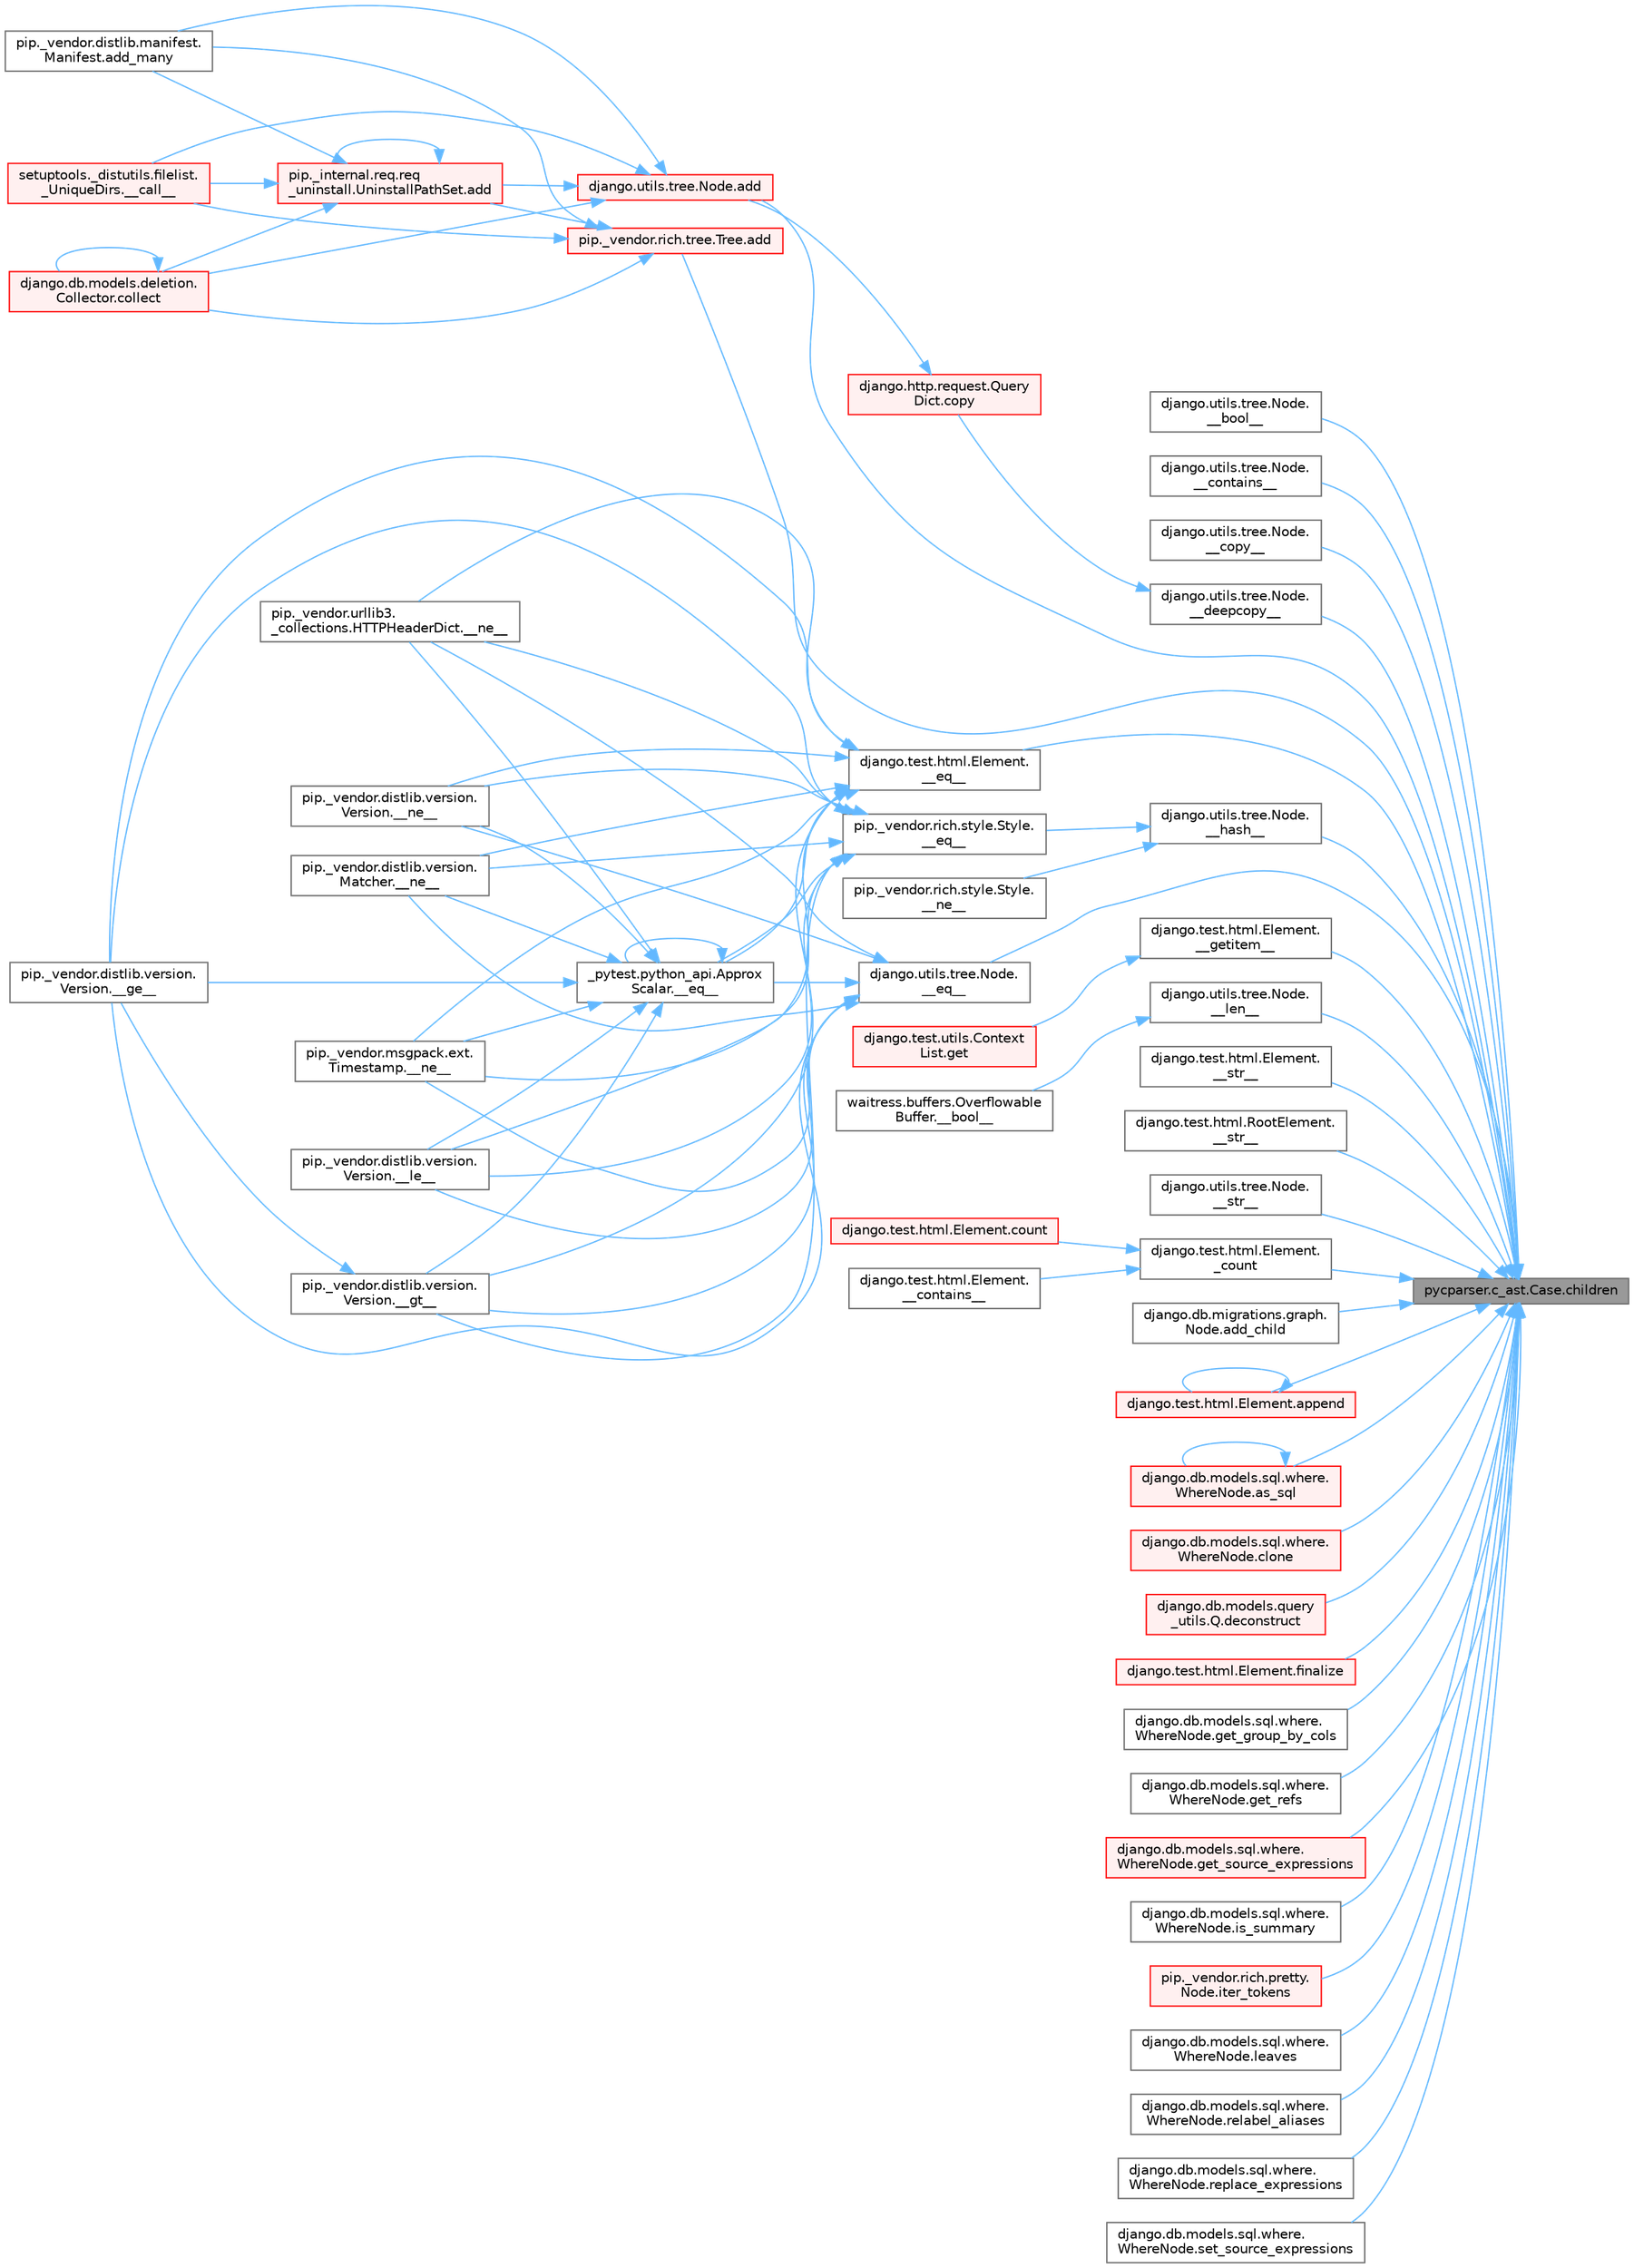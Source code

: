 digraph "pycparser.c_ast.Case.children"
{
 // LATEX_PDF_SIZE
  bgcolor="transparent";
  edge [fontname=Helvetica,fontsize=10,labelfontname=Helvetica,labelfontsize=10];
  node [fontname=Helvetica,fontsize=10,shape=box,height=0.2,width=0.4];
  rankdir="RL";
  Node1 [id="Node000001",label="pycparser.c_ast.Case.children",height=0.2,width=0.4,color="gray40", fillcolor="grey60", style="filled", fontcolor="black",tooltip=" "];
  Node1 -> Node2 [id="edge1_Node000001_Node000002",dir="back",color="steelblue1",style="solid",tooltip=" "];
  Node2 [id="Node000002",label="django.utils.tree.Node.\l__bool__",height=0.2,width=0.4,color="grey40", fillcolor="white", style="filled",URL="$classdjango_1_1utils_1_1tree_1_1_node.html#a70a56e9492f929d850eebc44de75e25c",tooltip=" "];
  Node1 -> Node3 [id="edge2_Node000001_Node000003",dir="back",color="steelblue1",style="solid",tooltip=" "];
  Node3 [id="Node000003",label="django.utils.tree.Node.\l__contains__",height=0.2,width=0.4,color="grey40", fillcolor="white", style="filled",URL="$classdjango_1_1utils_1_1tree_1_1_node.html#ab55c47b46f14e5fde108b1c3cf95d93a",tooltip=" "];
  Node1 -> Node4 [id="edge3_Node000001_Node000004",dir="back",color="steelblue1",style="solid",tooltip=" "];
  Node4 [id="Node000004",label="django.utils.tree.Node.\l__copy__",height=0.2,width=0.4,color="grey40", fillcolor="white", style="filled",URL="$classdjango_1_1utils_1_1tree_1_1_node.html#abae878f6b4500b8b241c23d8fac46e63",tooltip=" "];
  Node1 -> Node5 [id="edge4_Node000001_Node000005",dir="back",color="steelblue1",style="solid",tooltip=" "];
  Node5 [id="Node000005",label="django.utils.tree.Node.\l__deepcopy__",height=0.2,width=0.4,color="grey40", fillcolor="white", style="filled",URL="$classdjango_1_1utils_1_1tree_1_1_node.html#a38840c46ded3963808edbeec90765d6b",tooltip=" "];
  Node5 -> Node6 [id="edge5_Node000005_Node000006",dir="back",color="steelblue1",style="solid",tooltip=" "];
  Node6 [id="Node000006",label="django.http.request.Query\lDict.copy",height=0.2,width=0.4,color="red", fillcolor="#FFF0F0", style="filled",URL="$classdjango_1_1http_1_1request_1_1_query_dict.html#ada9e4956e62868c5587b9ffde7b358b5",tooltip=" "];
  Node6 -> Node167 [id="edge6_Node000006_Node000167",dir="back",color="steelblue1",style="solid",tooltip=" "];
  Node167 [id="Node000167",label="django.utils.tree.Node.add",height=0.2,width=0.4,color="red", fillcolor="#FFF0F0", style="filled",URL="$classdjango_1_1utils_1_1tree_1_1_node.html#a2c883d105b5c9cfd32bff72c7469f18c",tooltip=" "];
  Node167 -> Node168 [id="edge7_Node000167_Node000168",dir="back",color="steelblue1",style="solid",tooltip=" "];
  Node168 [id="Node000168",label="setuptools._distutils.filelist.\l_UniqueDirs.__call__",height=0.2,width=0.4,color="red", fillcolor="#FFF0F0", style="filled",URL="$classsetuptools_1_1__distutils_1_1filelist_1_1___unique_dirs.html#ae93f93be227a359a5acb33f43588be38",tooltip=" "];
  Node167 -> Node169 [id="edge8_Node000167_Node000169",dir="back",color="steelblue1",style="solid",tooltip=" "];
  Node169 [id="Node000169",label="pip._internal.req.req\l_uninstall.UninstallPathSet.add",height=0.2,width=0.4,color="red", fillcolor="#FFF0F0", style="filled",URL="$classpip_1_1__internal_1_1req_1_1req__uninstall_1_1_uninstall_path_set.html#ad34a919f45b9c89e6b0d59ec0d24ba4c",tooltip=" "];
  Node169 -> Node168 [id="edge9_Node000169_Node000168",dir="back",color="steelblue1",style="solid",tooltip=" "];
  Node169 -> Node169 [id="edge10_Node000169_Node000169",dir="back",color="steelblue1",style="solid",tooltip=" "];
  Node169 -> Node170 [id="edge11_Node000169_Node000170",dir="back",color="steelblue1",style="solid",tooltip=" "];
  Node170 [id="Node000170",label="pip._vendor.distlib.manifest.\lManifest.add_many",height=0.2,width=0.4,color="grey40", fillcolor="white", style="filled",URL="$classpip_1_1__vendor_1_1distlib_1_1manifest_1_1_manifest.html#aedd3a1430fdbbc656b0c203b798ad944",tooltip=" "];
  Node169 -> Node172 [id="edge12_Node000169_Node000172",dir="back",color="steelblue1",style="solid",tooltip=" "];
  Node172 [id="Node000172",label="django.db.models.deletion.\lCollector.collect",height=0.2,width=0.4,color="red", fillcolor="#FFF0F0", style="filled",URL="$classdjango_1_1db_1_1models_1_1deletion_1_1_collector.html#ae6d2a061dcb129755a51ced6ab45edad",tooltip=" "];
  Node172 -> Node172 [id="edge13_Node000172_Node000172",dir="back",color="steelblue1",style="solid",tooltip=" "];
  Node167 -> Node170 [id="edge14_Node000167_Node000170",dir="back",color="steelblue1",style="solid",tooltip=" "];
  Node167 -> Node172 [id="edge15_Node000167_Node000172",dir="back",color="steelblue1",style="solid",tooltip=" "];
  Node1 -> Node961 [id="edge16_Node000001_Node000961",dir="back",color="steelblue1",style="solid",tooltip=" "];
  Node961 [id="Node000961",label="django.test.html.Element.\l__eq__",height=0.2,width=0.4,color="grey40", fillcolor="white", style="filled",URL="$classdjango_1_1test_1_1html_1_1_element.html#a287e83f2ae4a6f13b9e00d7b70ee5d47",tooltip=" "];
  Node961 -> Node81 [id="edge17_Node000961_Node000081",dir="back",color="steelblue1",style="solid",tooltip=" "];
  Node81 [id="Node000081",label="_pytest.python_api.Approx\lScalar.__eq__",height=0.2,width=0.4,color="grey40", fillcolor="white", style="filled",URL="$class__pytest_1_1python__api_1_1_approx_scalar.html#af4601ee4ca7409927f88c83ebfc3d923",tooltip=" "];
  Node81 -> Node81 [id="edge18_Node000081_Node000081",dir="back",color="steelblue1",style="solid",tooltip=" "];
  Node81 -> Node82 [id="edge19_Node000081_Node000082",dir="back",color="steelblue1",style="solid",tooltip=" "];
  Node82 [id="Node000082",label="pip._vendor.distlib.version.\lVersion.__ge__",height=0.2,width=0.4,color="grey40", fillcolor="white", style="filled",URL="$classpip_1_1__vendor_1_1distlib_1_1version_1_1_version.html#aa6b7b889cebc687ddb5ed9040d01b1ec",tooltip=" "];
  Node81 -> Node83 [id="edge20_Node000081_Node000083",dir="back",color="steelblue1",style="solid",tooltip=" "];
  Node83 [id="Node000083",label="pip._vendor.distlib.version.\lVersion.__gt__",height=0.2,width=0.4,color="grey40", fillcolor="white", style="filled",URL="$classpip_1_1__vendor_1_1distlib_1_1version_1_1_version.html#a51cf0c8da1bb6829173ff6861b10cb5f",tooltip=" "];
  Node83 -> Node82 [id="edge21_Node000083_Node000082",dir="back",color="steelblue1",style="solid",tooltip=" "];
  Node81 -> Node84 [id="edge22_Node000081_Node000084",dir="back",color="steelblue1",style="solid",tooltip=" "];
  Node84 [id="Node000084",label="pip._vendor.distlib.version.\lVersion.__le__",height=0.2,width=0.4,color="grey40", fillcolor="white", style="filled",URL="$classpip_1_1__vendor_1_1distlib_1_1version_1_1_version.html#ae5e2c5d9b76377e286fcf92a382cbb8b",tooltip=" "];
  Node81 -> Node85 [id="edge23_Node000081_Node000085",dir="back",color="steelblue1",style="solid",tooltip=" "];
  Node85 [id="Node000085",label="pip._vendor.distlib.version.\lMatcher.__ne__",height=0.2,width=0.4,color="grey40", fillcolor="white", style="filled",URL="$classpip_1_1__vendor_1_1distlib_1_1version_1_1_matcher.html#a24f8f8a4686bff3018fee5d22f4e02f1",tooltip=" "];
  Node81 -> Node86 [id="edge24_Node000081_Node000086",dir="back",color="steelblue1",style="solid",tooltip=" "];
  Node86 [id="Node000086",label="pip._vendor.distlib.version.\lVersion.__ne__",height=0.2,width=0.4,color="grey40", fillcolor="white", style="filled",URL="$classpip_1_1__vendor_1_1distlib_1_1version_1_1_version.html#aea3cdf6db007318ab1a2e8d144e2a4a1",tooltip=" "];
  Node81 -> Node87 [id="edge25_Node000081_Node000087",dir="back",color="steelblue1",style="solid",tooltip=" "];
  Node87 [id="Node000087",label="pip._vendor.msgpack.ext.\lTimestamp.__ne__",height=0.2,width=0.4,color="grey40", fillcolor="white", style="filled",URL="$classpip_1_1__vendor_1_1msgpack_1_1ext_1_1_timestamp.html#ac38b8cada8075f7a1133b06bc99b2317",tooltip=" "];
  Node81 -> Node88 [id="edge26_Node000081_Node000088",dir="back",color="steelblue1",style="solid",tooltip=" "];
  Node88 [id="Node000088",label="pip._vendor.urllib3.\l_collections.HTTPHeaderDict.__ne__",height=0.2,width=0.4,color="grey40", fillcolor="white", style="filled",URL="$classpip_1_1__vendor_1_1urllib3_1_1__collections_1_1_h_t_t_p_header_dict.html#aa7766a9499d33160a1258e140e35a806",tooltip=" "];
  Node961 -> Node82 [id="edge27_Node000961_Node000082",dir="back",color="steelblue1",style="solid",tooltip=" "];
  Node961 -> Node83 [id="edge28_Node000961_Node000083",dir="back",color="steelblue1",style="solid",tooltip=" "];
  Node961 -> Node84 [id="edge29_Node000961_Node000084",dir="back",color="steelblue1",style="solid",tooltip=" "];
  Node961 -> Node85 [id="edge30_Node000961_Node000085",dir="back",color="steelblue1",style="solid",tooltip=" "];
  Node961 -> Node86 [id="edge31_Node000961_Node000086",dir="back",color="steelblue1",style="solid",tooltip=" "];
  Node961 -> Node87 [id="edge32_Node000961_Node000087",dir="back",color="steelblue1",style="solid",tooltip=" "];
  Node961 -> Node88 [id="edge33_Node000961_Node000088",dir="back",color="steelblue1",style="solid",tooltip=" "];
  Node1 -> Node1190 [id="edge34_Node000001_Node001190",dir="back",color="steelblue1",style="solid",tooltip=" "];
  Node1190 [id="Node001190",label="django.utils.tree.Node.\l__eq__",height=0.2,width=0.4,color="grey40", fillcolor="white", style="filled",URL="$classdjango_1_1utils_1_1tree_1_1_node.html#a0004316d098c61c046aef21dece2cce8",tooltip=" "];
  Node1190 -> Node81 [id="edge35_Node001190_Node000081",dir="back",color="steelblue1",style="solid",tooltip=" "];
  Node1190 -> Node82 [id="edge36_Node001190_Node000082",dir="back",color="steelblue1",style="solid",tooltip=" "];
  Node1190 -> Node83 [id="edge37_Node001190_Node000083",dir="back",color="steelblue1",style="solid",tooltip=" "];
  Node1190 -> Node84 [id="edge38_Node001190_Node000084",dir="back",color="steelblue1",style="solid",tooltip=" "];
  Node1190 -> Node85 [id="edge39_Node001190_Node000085",dir="back",color="steelblue1",style="solid",tooltip=" "];
  Node1190 -> Node86 [id="edge40_Node001190_Node000086",dir="back",color="steelblue1",style="solid",tooltip=" "];
  Node1190 -> Node87 [id="edge41_Node001190_Node000087",dir="back",color="steelblue1",style="solid",tooltip=" "];
  Node1190 -> Node88 [id="edge42_Node001190_Node000088",dir="back",color="steelblue1",style="solid",tooltip=" "];
  Node1 -> Node1191 [id="edge43_Node000001_Node001191",dir="back",color="steelblue1",style="solid",tooltip=" "];
  Node1191 [id="Node001191",label="django.test.html.Element.\l__getitem__",height=0.2,width=0.4,color="grey40", fillcolor="white", style="filled",URL="$classdjango_1_1test_1_1html_1_1_element.html#a50df5974a8fa0b0bdc93fdbeb2db7a49",tooltip=" "];
  Node1191 -> Node18 [id="edge44_Node001191_Node000018",dir="back",color="steelblue1",style="solid",tooltip=" "];
  Node18 [id="Node000018",label="django.test.utils.Context\lList.get",height=0.2,width=0.4,color="red", fillcolor="#FFF0F0", style="filled",URL="$classdjango_1_1test_1_1utils_1_1_context_list.html#a1797663a8ac92f44dcb9ad281a896842",tooltip=" "];
  Node1 -> Node1192 [id="edge45_Node000001_Node001192",dir="back",color="steelblue1",style="solid",tooltip=" "];
  Node1192 [id="Node001192",label="django.utils.tree.Node.\l__hash__",height=0.2,width=0.4,color="grey40", fillcolor="white", style="filled",URL="$classdjango_1_1utils_1_1tree_1_1_node.html#ad90478bdeb4e4284385a20cb629f5b9c",tooltip=" "];
  Node1192 -> Node91 [id="edge46_Node001192_Node000091",dir="back",color="steelblue1",style="solid",tooltip=" "];
  Node91 [id="Node000091",label="pip._vendor.rich.style.Style.\l__eq__",height=0.2,width=0.4,color="grey40", fillcolor="white", style="filled",URL="$classpip_1_1__vendor_1_1rich_1_1style_1_1_style.html#aa1040cd22d3171dc8ac3f0ce31653284",tooltip=" "];
  Node91 -> Node81 [id="edge47_Node000091_Node000081",dir="back",color="steelblue1",style="solid",tooltip=" "];
  Node91 -> Node82 [id="edge48_Node000091_Node000082",dir="back",color="steelblue1",style="solid",tooltip=" "];
  Node91 -> Node83 [id="edge49_Node000091_Node000083",dir="back",color="steelblue1",style="solid",tooltip=" "];
  Node91 -> Node84 [id="edge50_Node000091_Node000084",dir="back",color="steelblue1",style="solid",tooltip=" "];
  Node91 -> Node85 [id="edge51_Node000091_Node000085",dir="back",color="steelblue1",style="solid",tooltip=" "];
  Node91 -> Node86 [id="edge52_Node000091_Node000086",dir="back",color="steelblue1",style="solid",tooltip=" "];
  Node91 -> Node87 [id="edge53_Node000091_Node000087",dir="back",color="steelblue1",style="solid",tooltip=" "];
  Node91 -> Node88 [id="edge54_Node000091_Node000088",dir="back",color="steelblue1",style="solid",tooltip=" "];
  Node1192 -> Node92 [id="edge55_Node001192_Node000092",dir="back",color="steelblue1",style="solid",tooltip=" "];
  Node92 [id="Node000092",label="pip._vendor.rich.style.Style.\l__ne__",height=0.2,width=0.4,color="grey40", fillcolor="white", style="filled",URL="$classpip_1_1__vendor_1_1rich_1_1style_1_1_style.html#a97595d869459e2d619505c87c0b9fe81",tooltip=" "];
  Node1 -> Node1193 [id="edge56_Node000001_Node001193",dir="back",color="steelblue1",style="solid",tooltip=" "];
  Node1193 [id="Node001193",label="django.utils.tree.Node.\l__len__",height=0.2,width=0.4,color="grey40", fillcolor="white", style="filled",URL="$classdjango_1_1utils_1_1tree_1_1_node.html#adfb069350f968cc822337df8dd3972cd",tooltip=" "];
  Node1193 -> Node119 [id="edge57_Node001193_Node000119",dir="back",color="steelblue1",style="solid",tooltip=" "];
  Node119 [id="Node000119",label="waitress.buffers.Overflowable\lBuffer.__bool__",height=0.2,width=0.4,color="grey40", fillcolor="white", style="filled",URL="$classwaitress_1_1buffers_1_1_overflowable_buffer.html#afb6d9eccdeea0e50b91f9281878e017a",tooltip=" "];
  Node1 -> Node1017 [id="edge58_Node000001_Node001017",dir="back",color="steelblue1",style="solid",tooltip=" "];
  Node1017 [id="Node001017",label="django.test.html.Element.\l__str__",height=0.2,width=0.4,color="grey40", fillcolor="white", style="filled",URL="$classdjango_1_1test_1_1html_1_1_element.html#a64d65b77132b5ae721ff0862e0440d38",tooltip=" "];
  Node1 -> Node1194 [id="edge59_Node000001_Node001194",dir="back",color="steelblue1",style="solid",tooltip=" "];
  Node1194 [id="Node001194",label="django.test.html.RootElement.\l__str__",height=0.2,width=0.4,color="grey40", fillcolor="white", style="filled",URL="$classdjango_1_1test_1_1html_1_1_root_element.html#a0a23f27acaaafe4eec2628245fbfd399",tooltip=" "];
  Node1 -> Node1195 [id="edge60_Node000001_Node001195",dir="back",color="steelblue1",style="solid",tooltip=" "];
  Node1195 [id="Node001195",label="django.utils.tree.Node.\l__str__",height=0.2,width=0.4,color="grey40", fillcolor="white", style="filled",URL="$classdjango_1_1utils_1_1tree_1_1_node.html#af5edff9bf0b3238652c57425e2eda469",tooltip=" "];
  Node1 -> Node1196 [id="edge61_Node000001_Node001196",dir="back",color="steelblue1",style="solid",tooltip=" "];
  Node1196 [id="Node001196",label="django.test.html.Element.\l_count",height=0.2,width=0.4,color="grey40", fillcolor="white", style="filled",URL="$classdjango_1_1test_1_1html_1_1_element.html#a41931b250e40c64a492d92a08ecda738",tooltip=" "];
  Node1196 -> Node1197 [id="edge62_Node001196_Node001197",dir="back",color="steelblue1",style="solid",tooltip=" "];
  Node1197 [id="Node001197",label="django.test.html.Element.\l__contains__",height=0.2,width=0.4,color="grey40", fillcolor="white", style="filled",URL="$classdjango_1_1test_1_1html_1_1_element.html#a227aa6f6e0a822f619c2187f566e9e01",tooltip=" "];
  Node1196 -> Node1198 [id="edge63_Node001196_Node001198",dir="back",color="steelblue1",style="solid",tooltip=" "];
  Node1198 [id="Node001198",label="django.test.html.Element.count",height=0.2,width=0.4,color="red", fillcolor="#FFF0F0", style="filled",URL="$classdjango_1_1test_1_1html_1_1_element.html#a4ec3c5c3429fb44a2715de6f0fab7864",tooltip=" "];
  Node1 -> Node167 [id="edge64_Node000001_Node000167",dir="back",color="steelblue1",style="solid",tooltip=" "];
  Node1 -> Node1212 [id="edge65_Node000001_Node001212",dir="back",color="steelblue1",style="solid",tooltip=" "];
  Node1212 [id="Node001212",label="pip._vendor.rich.tree.Tree.add",height=0.2,width=0.4,color="red", fillcolor="#FFF0F0", style="filled",URL="$classpip_1_1__vendor_1_1rich_1_1tree_1_1_tree.html#a0ce550864757b1ee2756237b6e754aae",tooltip=" "];
  Node1212 -> Node168 [id="edge66_Node001212_Node000168",dir="back",color="steelblue1",style="solid",tooltip=" "];
  Node1212 -> Node169 [id="edge67_Node001212_Node000169",dir="back",color="steelblue1",style="solid",tooltip=" "];
  Node1212 -> Node170 [id="edge68_Node001212_Node000170",dir="back",color="steelblue1",style="solid",tooltip=" "];
  Node1212 -> Node172 [id="edge69_Node001212_Node000172",dir="back",color="steelblue1",style="solid",tooltip=" "];
  Node1 -> Node1213 [id="edge70_Node000001_Node001213",dir="back",color="steelblue1",style="solid",tooltip=" "];
  Node1213 [id="Node001213",label="django.db.migrations.graph.\lNode.add_child",height=0.2,width=0.4,color="grey40", fillcolor="white", style="filled",URL="$classdjango_1_1db_1_1migrations_1_1graph_1_1_node.html#ab19fb2c4c58dbfa6d5223c59d5cad529",tooltip=" "];
  Node1 -> Node1214 [id="edge71_Node000001_Node001214",dir="back",color="steelblue1",style="solid",tooltip=" "];
  Node1214 [id="Node001214",label="django.test.html.Element.append",height=0.2,width=0.4,color="red", fillcolor="#FFF0F0", style="filled",URL="$classdjango_1_1test_1_1html_1_1_element.html#a777b8a687c36ca1eae49eabec1963e0c",tooltip=" "];
  Node1214 -> Node1214 [id="edge72_Node001214_Node001214",dir="back",color="steelblue1",style="solid",tooltip=" "];
  Node1 -> Node1215 [id="edge73_Node000001_Node001215",dir="back",color="steelblue1",style="solid",tooltip=" "];
  Node1215 [id="Node001215",label="django.db.models.sql.where.\lWhereNode.as_sql",height=0.2,width=0.4,color="red", fillcolor="#FFF0F0", style="filled",URL="$classdjango_1_1db_1_1models_1_1sql_1_1where_1_1_where_node.html#aea3cf4a913c71f0c181e6e81b819b590",tooltip=" "];
  Node1215 -> Node1215 [id="edge74_Node001215_Node001215",dir="back",color="steelblue1",style="solid",tooltip=" "];
  Node1 -> Node300 [id="edge75_Node000001_Node000300",dir="back",color="steelblue1",style="solid",tooltip=" "];
  Node300 [id="Node000300",label="django.db.models.sql.where.\lWhereNode.clone",height=0.2,width=0.4,color="red", fillcolor="#FFF0F0", style="filled",URL="$classdjango_1_1db_1_1models_1_1sql_1_1where_1_1_where_node.html#a0faff63950b774ce4ad391ea1f6b6d2c",tooltip=" "];
  Node1 -> Node1216 [id="edge76_Node000001_Node001216",dir="back",color="steelblue1",style="solid",tooltip=" "];
  Node1216 [id="Node001216",label="django.db.models.query\l_utils.Q.deconstruct",height=0.2,width=0.4,color="red", fillcolor="#FFF0F0", style="filled",URL="$classdjango_1_1db_1_1models_1_1query__utils_1_1_q.html#ac606e6b94b4af8af0edbd144709ff4d9",tooltip=" "];
  Node1 -> Node1217 [id="edge77_Node000001_Node001217",dir="back",color="steelblue1",style="solid",tooltip=" "];
  Node1217 [id="Node001217",label="django.test.html.Element.finalize",height=0.2,width=0.4,color="red", fillcolor="#FFF0F0", style="filled",URL="$classdjango_1_1test_1_1html_1_1_element.html#a43e85666da059388c8c88f8c4728d412",tooltip=" "];
  Node1 -> Node1220 [id="edge78_Node000001_Node001220",dir="back",color="steelblue1",style="solid",tooltip=" "];
  Node1220 [id="Node001220",label="django.db.models.sql.where.\lWhereNode.get_group_by_cols",height=0.2,width=0.4,color="grey40", fillcolor="white", style="filled",URL="$classdjango_1_1db_1_1models_1_1sql_1_1where_1_1_where_node.html#a8a251bb874845d5d826007c1bd01becd",tooltip=" "];
  Node1 -> Node1221 [id="edge79_Node000001_Node001221",dir="back",color="steelblue1",style="solid",tooltip=" "];
  Node1221 [id="Node001221",label="django.db.models.sql.where.\lWhereNode.get_refs",height=0.2,width=0.4,color="grey40", fillcolor="white", style="filled",URL="$classdjango_1_1db_1_1models_1_1sql_1_1where_1_1_where_node.html#a0fca493aedbb4f97cc371002f61705f8",tooltip=" "];
  Node1 -> Node1222 [id="edge80_Node000001_Node001222",dir="back",color="steelblue1",style="solid",tooltip=" "];
  Node1222 [id="Node001222",label="django.db.models.sql.where.\lWhereNode.get_source_expressions",height=0.2,width=0.4,color="red", fillcolor="#FFF0F0", style="filled",URL="$classdjango_1_1db_1_1models_1_1sql_1_1where_1_1_where_node.html#ae3155308ff1faf4914e3e7f0134f49d7",tooltip=" "];
  Node1 -> Node1558 [id="edge81_Node000001_Node001558",dir="back",color="steelblue1",style="solid",tooltip=" "];
  Node1558 [id="Node001558",label="django.db.models.sql.where.\lWhereNode.is_summary",height=0.2,width=0.4,color="grey40", fillcolor="white", style="filled",URL="$classdjango_1_1db_1_1models_1_1sql_1_1where_1_1_where_node.html#a5ccaa2ffb892fb471dcc890c220f2870",tooltip=" "];
  Node1 -> Node1559 [id="edge82_Node000001_Node001559",dir="back",color="steelblue1",style="solid",tooltip=" "];
  Node1559 [id="Node001559",label="pip._vendor.rich.pretty.\lNode.iter_tokens",height=0.2,width=0.4,color="red", fillcolor="#FFF0F0", style="filled",URL="$classpip_1_1__vendor_1_1rich_1_1pretty_1_1_node.html#a0aa14e355c4ac08308ae1a96f9d3ebc2",tooltip=" "];
  Node1 -> Node1562 [id="edge83_Node000001_Node001562",dir="back",color="steelblue1",style="solid",tooltip=" "];
  Node1562 [id="Node001562",label="django.db.models.sql.where.\lWhereNode.leaves",height=0.2,width=0.4,color="grey40", fillcolor="white", style="filled",URL="$classdjango_1_1db_1_1models_1_1sql_1_1where_1_1_where_node.html#a517032e8f6a9c2ab5667dfa7af5e7c78",tooltip=" "];
  Node1 -> Node1563 [id="edge84_Node000001_Node001563",dir="back",color="steelblue1",style="solid",tooltip=" "];
  Node1563 [id="Node001563",label="django.db.models.sql.where.\lWhereNode.relabel_aliases",height=0.2,width=0.4,color="grey40", fillcolor="white", style="filled",URL="$classdjango_1_1db_1_1models_1_1sql_1_1where_1_1_where_node.html#aa711da79e8d50721aac88462d8fd7aa3",tooltip=" "];
  Node1 -> Node339 [id="edge85_Node000001_Node000339",dir="back",color="steelblue1",style="solid",tooltip=" "];
  Node339 [id="Node000339",label="django.db.models.sql.where.\lWhereNode.replace_expressions",height=0.2,width=0.4,color="grey40", fillcolor="white", style="filled",URL="$classdjango_1_1db_1_1models_1_1sql_1_1where_1_1_where_node.html#a1cc3580a7f4a51605b52ae4a9653b3ac",tooltip=" "];
  Node1 -> Node1564 [id="edge86_Node000001_Node001564",dir="back",color="steelblue1",style="solid",tooltip=" "];
  Node1564 [id="Node001564",label="django.db.models.sql.where.\lWhereNode.set_source_expressions",height=0.2,width=0.4,color="grey40", fillcolor="white", style="filled",URL="$classdjango_1_1db_1_1models_1_1sql_1_1where_1_1_where_node.html#a23354972ea3d95bd6c33df045d213ed6",tooltip=" "];
}
